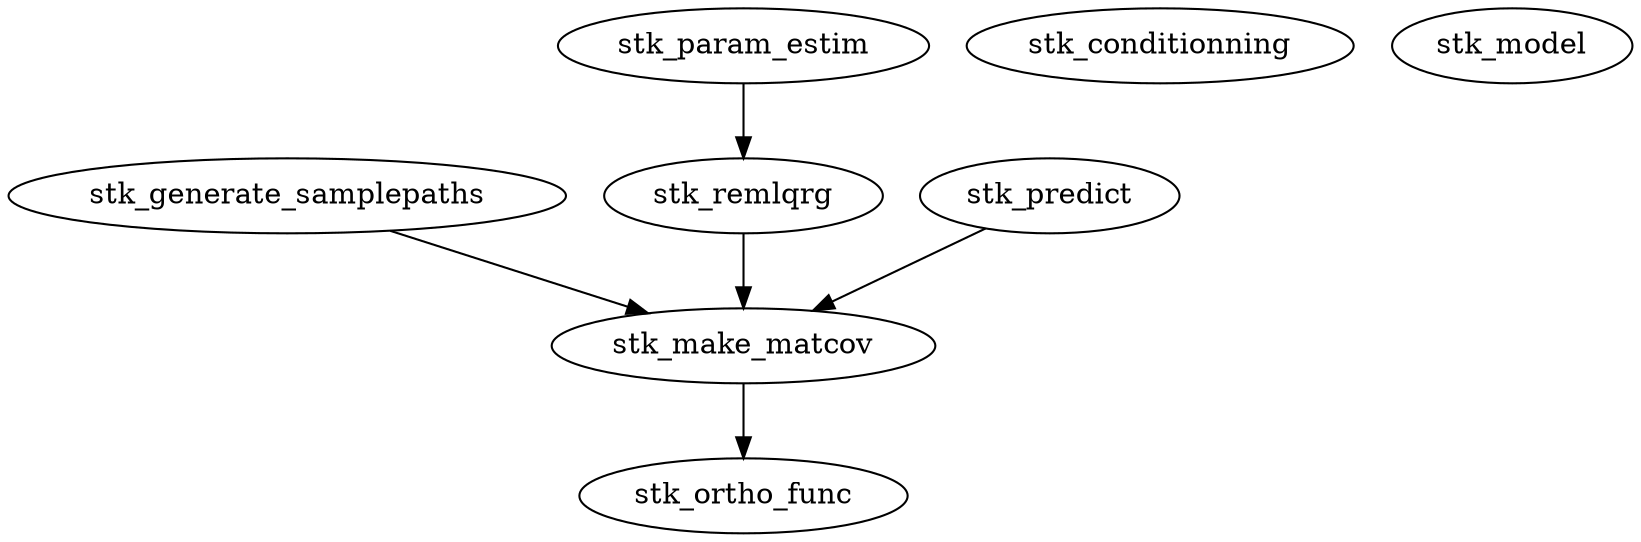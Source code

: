 /* Created by mdot for Matlab */
digraph m2html {
  stk_generate_samplepaths -> stk_make_matcov;
  stk_make_matcov -> stk_ortho_func;
  stk_param_estim -> stk_remlqrg;
  stk_predict -> stk_make_matcov;
  stk_remlqrg -> stk_make_matcov;

  stk_conditionning [URL="stk_conditionning.html"];
  stk_generate_samplepaths [URL="stk_generate_samplepaths.html"];
  stk_make_matcov [URL="stk_make_matcov.html"];
  stk_model [URL="stk_model.html"];
  stk_ortho_func [URL="stk_ortho_func.html"];
  stk_param_estim [URL="stk_param_estim.html"];
  stk_predict [URL="stk_predict.html"];
  stk_remlqrg [URL="stk_remlqrg.html"];
}